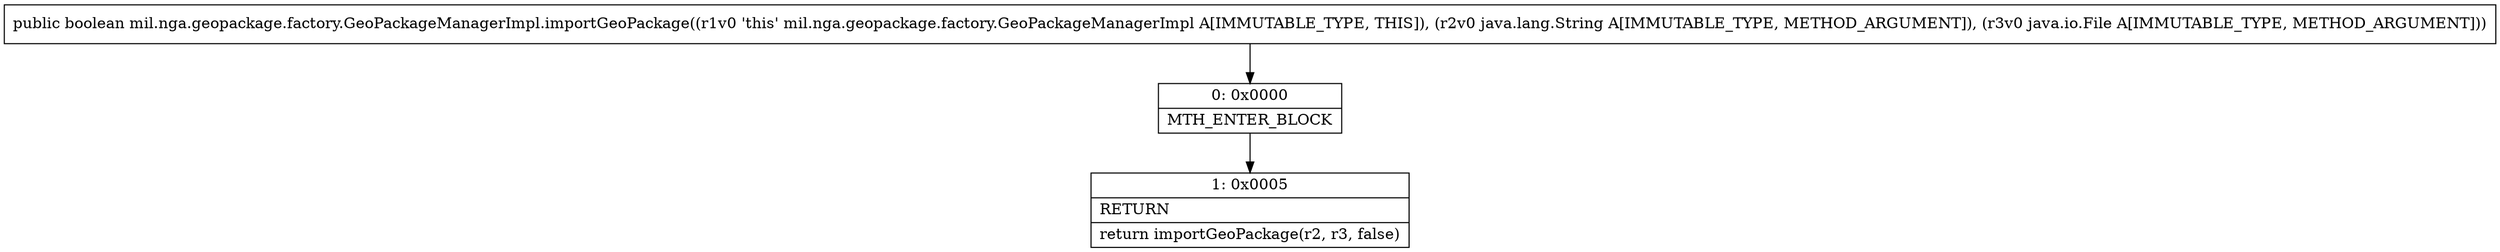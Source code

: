 digraph "CFG formil.nga.geopackage.factory.GeoPackageManagerImpl.importGeoPackage(Ljava\/lang\/String;Ljava\/io\/File;)Z" {
Node_0 [shape=record,label="{0\:\ 0x0000|MTH_ENTER_BLOCK\l}"];
Node_1 [shape=record,label="{1\:\ 0x0005|RETURN\l|return importGeoPackage(r2, r3, false)\l}"];
MethodNode[shape=record,label="{public boolean mil.nga.geopackage.factory.GeoPackageManagerImpl.importGeoPackage((r1v0 'this' mil.nga.geopackage.factory.GeoPackageManagerImpl A[IMMUTABLE_TYPE, THIS]), (r2v0 java.lang.String A[IMMUTABLE_TYPE, METHOD_ARGUMENT]), (r3v0 java.io.File A[IMMUTABLE_TYPE, METHOD_ARGUMENT])) }"];
MethodNode -> Node_0;
Node_0 -> Node_1;
}

